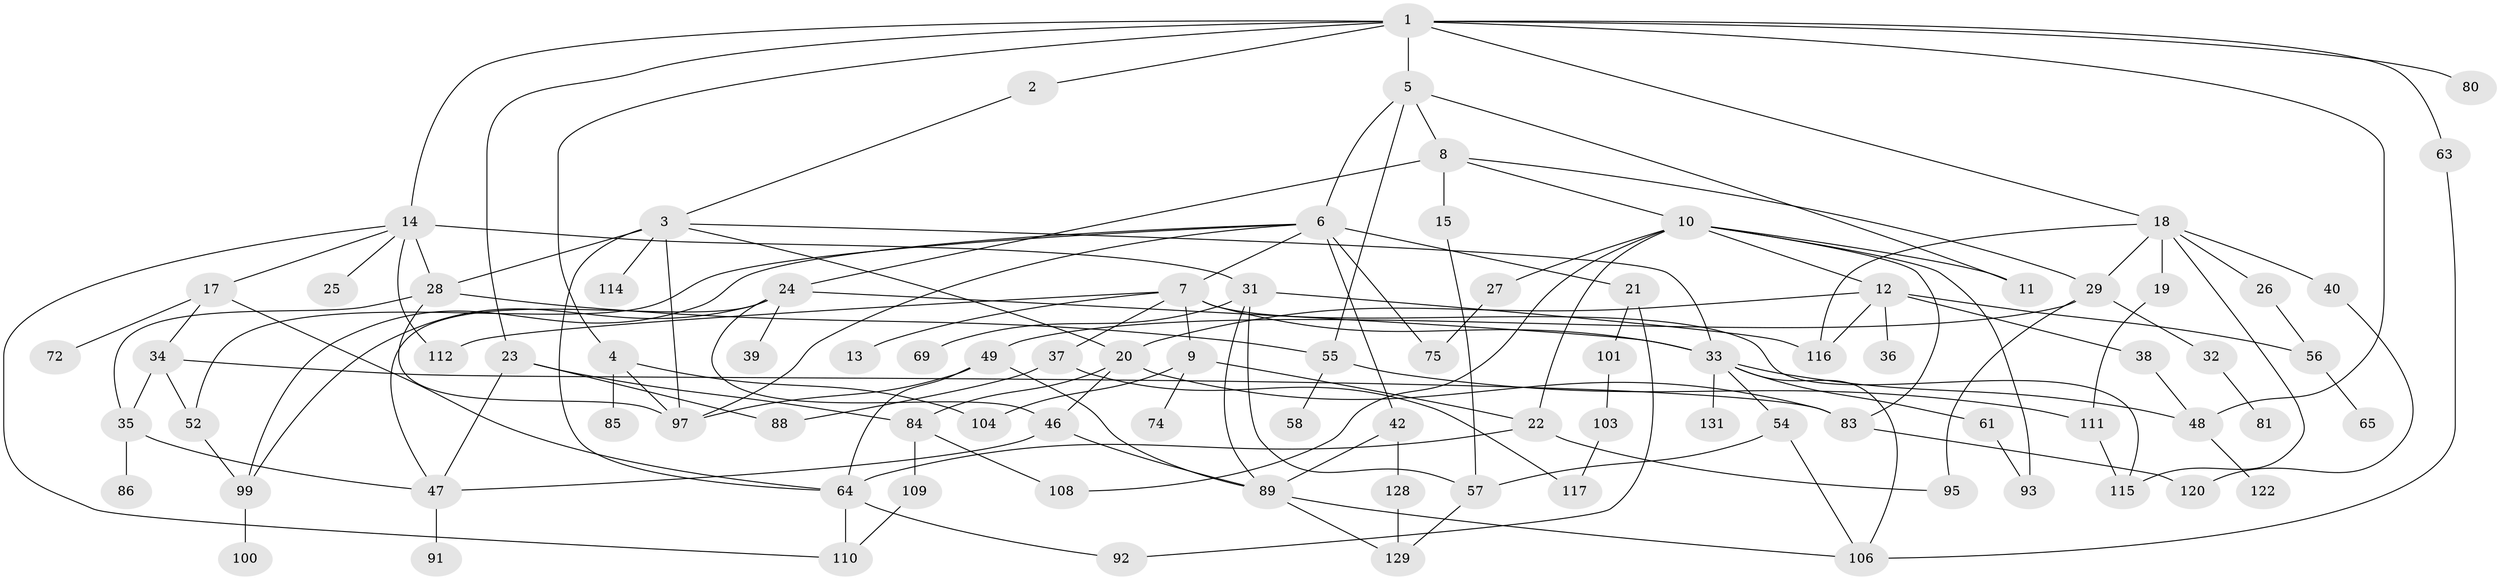 // Generated by graph-tools (version 1.1) at 2025/51/02/27/25 19:51:39]
// undirected, 90 vertices, 145 edges
graph export_dot {
graph [start="1"]
  node [color=gray90,style=filled];
  1 [super="+77"];
  2;
  3 [super="+67"];
  4 [super="+41"];
  5 [super="+96"];
  6 [super="+94"];
  7 [super="+43"];
  8;
  9 [super="+53"];
  10 [super="+71"];
  11;
  12 [super="+124"];
  13;
  14 [super="+16"];
  15;
  17 [super="+60"];
  18 [super="+50"];
  19 [super="+70"];
  20 [super="+82"];
  21 [super="+51"];
  22 [super="+44"];
  23 [super="+30"];
  24 [super="+113"];
  25;
  26 [super="+73"];
  27;
  28 [super="+87"];
  29;
  31;
  32 [super="+59"];
  33 [super="+78"];
  34 [super="+45"];
  35 [super="+68"];
  36;
  37;
  38;
  39;
  40;
  42 [super="+90"];
  46 [super="+79"];
  47 [super="+62"];
  48 [super="+76"];
  49;
  52;
  54;
  55;
  56 [super="+127"];
  57 [super="+66"];
  58;
  61;
  63;
  64 [super="+98"];
  65;
  69;
  72;
  74;
  75;
  80;
  81;
  83;
  84;
  85;
  86;
  88 [super="+126"];
  89 [super="+102"];
  91;
  92;
  93 [super="+107"];
  95;
  97;
  99 [super="+130"];
  100;
  101;
  103 [super="+105"];
  104 [super="+123"];
  106 [super="+125"];
  108;
  109;
  110;
  111 [super="+121"];
  112;
  114;
  115 [super="+119"];
  116 [super="+118"];
  117;
  120;
  122;
  128;
  129;
  131;
  1 -- 2;
  1 -- 4;
  1 -- 5;
  1 -- 14;
  1 -- 18;
  1 -- 23;
  1 -- 63;
  1 -- 80;
  1 -- 48;
  2 -- 3;
  3 -- 33;
  3 -- 114;
  3 -- 97;
  3 -- 28;
  3 -- 20;
  3 -- 64;
  4 -- 104;
  4 -- 97;
  4 -- 85;
  5 -- 6;
  5 -- 8;
  5 -- 11;
  5 -- 55;
  6 -- 7;
  6 -- 21 [weight=2];
  6 -- 42;
  6 -- 75;
  6 -- 52;
  6 -- 97;
  6 -- 99;
  7 -- 9;
  7 -- 13;
  7 -- 37 [weight=2];
  7 -- 115;
  7 -- 33 [weight=2];
  7 -- 112;
  8 -- 10;
  8 -- 15;
  8 -- 24;
  8 -- 29;
  9 -- 74;
  9 -- 104;
  9 -- 22;
  10 -- 12;
  10 -- 22;
  10 -- 27;
  10 -- 108;
  10 -- 83;
  10 -- 11;
  10 -- 93;
  12 -- 20;
  12 -- 36;
  12 -- 38;
  12 -- 56;
  12 -- 116;
  14 -- 25;
  14 -- 31;
  14 -- 112;
  14 -- 17;
  14 -- 110;
  14 -- 28 [weight=2];
  15 -- 57;
  17 -- 34;
  17 -- 64;
  17 -- 72;
  18 -- 19;
  18 -- 26;
  18 -- 40;
  18 -- 116;
  18 -- 115;
  18 -- 29;
  19 -- 111;
  20 -- 83;
  20 -- 46;
  20 -- 84;
  21 -- 101;
  21 -- 92;
  22 -- 95;
  22 -- 64;
  23 -- 47;
  23 -- 88;
  23 -- 84;
  24 -- 39;
  24 -- 46;
  24 -- 99;
  24 -- 47;
  24 -- 33;
  26 -- 56;
  27 -- 75;
  28 -- 35;
  28 -- 97;
  28 -- 55;
  29 -- 32;
  29 -- 49;
  29 -- 95;
  31 -- 69;
  31 -- 89;
  31 -- 116;
  31 -- 57;
  32 -- 81;
  33 -- 48;
  33 -- 54;
  33 -- 61;
  33 -- 106;
  33 -- 131;
  34 -- 52;
  34 -- 83;
  34 -- 35;
  35 -- 86;
  35 -- 47;
  37 -- 88;
  37 -- 117;
  38 -- 48;
  40 -- 120;
  42 -- 128;
  42 -- 89;
  46 -- 89;
  46 -- 47;
  47 -- 91;
  48 -- 122;
  49 -- 64;
  49 -- 97;
  49 -- 89;
  52 -- 99;
  54 -- 57;
  54 -- 106;
  55 -- 58;
  55 -- 111;
  56 -- 65;
  57 -- 129;
  61 -- 93;
  63 -- 106;
  64 -- 92;
  64 -- 110;
  83 -- 120;
  84 -- 108;
  84 -- 109;
  89 -- 129;
  89 -- 106;
  99 -- 100;
  101 -- 103;
  103 -- 117;
  109 -- 110;
  111 -- 115;
  128 -- 129;
}
